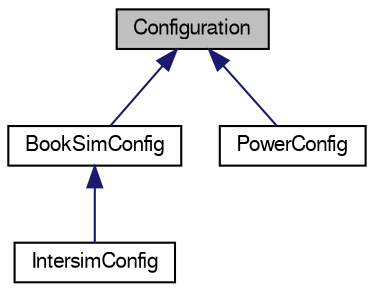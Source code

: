 digraph "Configuration"
{
  bgcolor="transparent";
  edge [fontname="FreeSans",fontsize="10",labelfontname="FreeSans",labelfontsize="10"];
  node [fontname="FreeSans",fontsize="10",shape=record];
  Node0 [label="Configuration",height=0.2,width=0.4,color="black", fillcolor="grey75", style="filled", fontcolor="black"];
  Node0 -> Node1 [dir="back",color="midnightblue",fontsize="10",style="solid",fontname="FreeSans"];
  Node1 [label="BookSimConfig",height=0.2,width=0.4,color="black",URL="$classBookSimConfig.html"];
  Node1 -> Node2 [dir="back",color="midnightblue",fontsize="10",style="solid",fontname="FreeSans"];
  Node2 [label="IntersimConfig",height=0.2,width=0.4,color="black",URL="$classIntersimConfig.html"];
  Node0 -> Node3 [dir="back",color="midnightblue",fontsize="10",style="solid",fontname="FreeSans"];
  Node3 [label="PowerConfig",height=0.2,width=0.4,color="black",URL="$classPowerConfig.html"];
}
